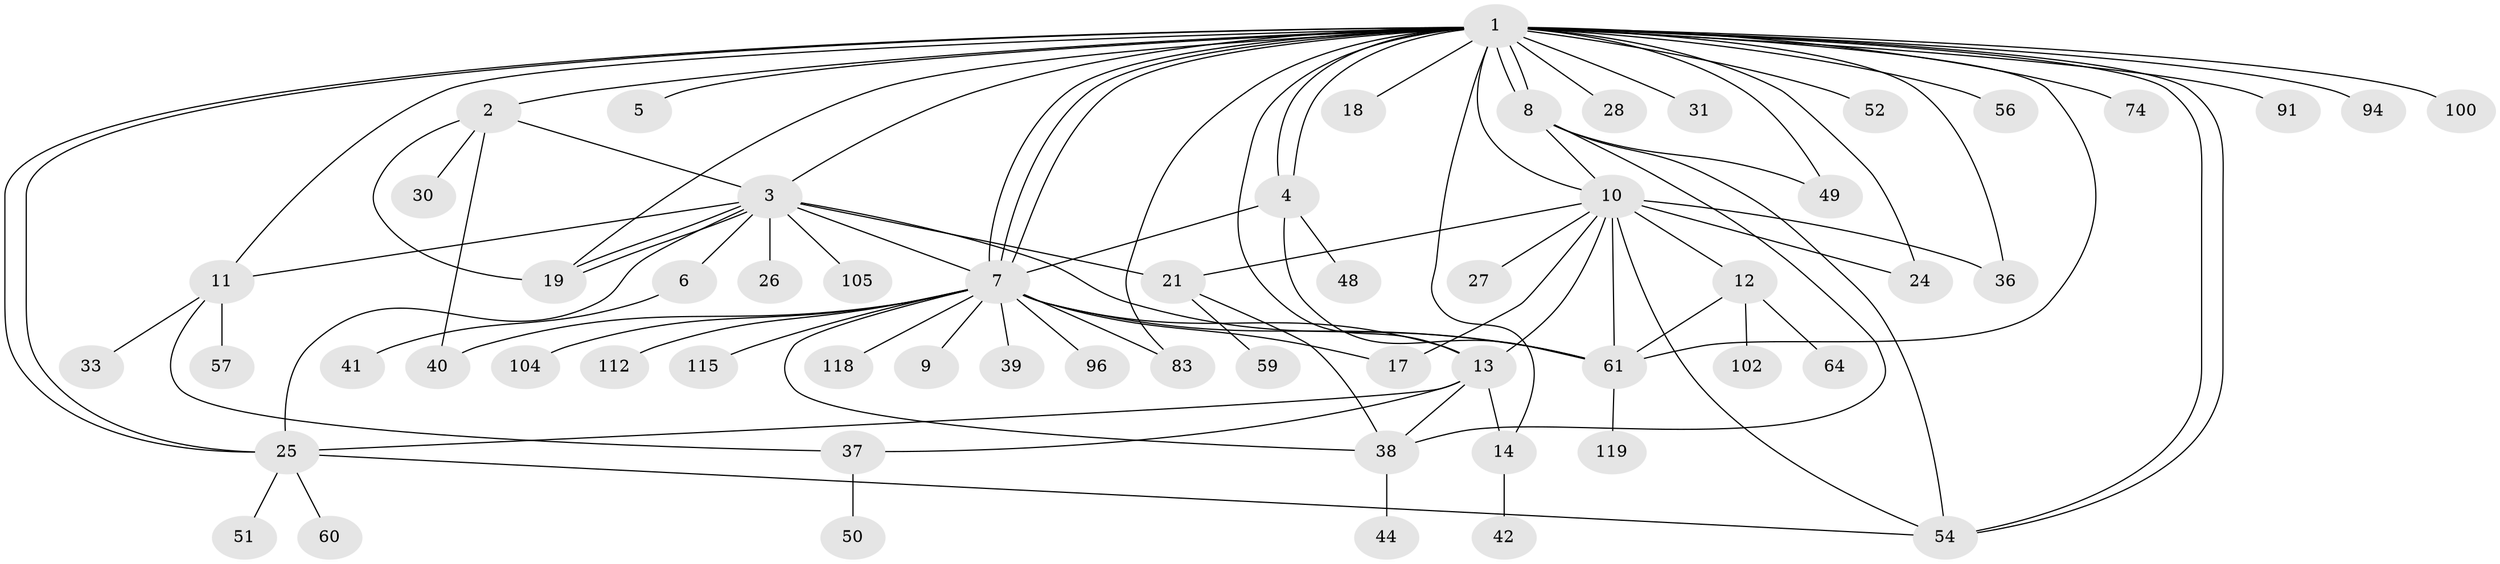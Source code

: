// original degree distribution, {34: 0.008403361344537815, 5: 0.058823529411764705, 12: 0.008403361344537815, 7: 0.008403361344537815, 2: 0.11764705882352941, 20: 0.008403361344537815, 9: 0.01680672268907563, 1: 0.5630252100840336, 14: 0.008403361344537815, 3: 0.1092436974789916, 6: 0.008403361344537815, 4: 0.08403361344537816}
// Generated by graph-tools (version 1.1) at 2025/14/03/09/25 04:14:38]
// undirected, 59 vertices, 96 edges
graph export_dot {
graph [start="1"]
  node [color=gray90,style=filled];
  1;
  2;
  3;
  4 [super="+29+81"];
  5 [super="+67"];
  6;
  7;
  8 [super="+76+87+97"];
  9;
  10 [super="+70+113+72+68+15+43+20"];
  11;
  12 [super="+47"];
  13 [super="+22+78+62"];
  14 [super="+16+34"];
  17 [super="+75"];
  18;
  19 [super="+114+86+69"];
  21 [super="+23"];
  24 [super="+117"];
  25 [super="+32+63"];
  26;
  27;
  28;
  30;
  31;
  33;
  36 [super="+93"];
  37 [super="+71"];
  38 [super="+53+65"];
  39;
  40;
  41;
  42;
  44;
  48;
  49 [super="+55"];
  50;
  51 [super="+108"];
  52;
  54 [super="+73+66"];
  56;
  57;
  59 [super="+107"];
  60;
  61 [super="+79"];
  64;
  74;
  83 [super="+95"];
  91;
  94;
  96;
  100;
  102;
  104;
  105;
  112;
  115;
  118;
  119;
  1 -- 2;
  1 -- 3;
  1 -- 4;
  1 -- 4;
  1 -- 5;
  1 -- 7;
  1 -- 7;
  1 -- 7;
  1 -- 8;
  1 -- 8;
  1 -- 10;
  1 -- 11;
  1 -- 13;
  1 -- 14;
  1 -- 18;
  1 -- 24;
  1 -- 25;
  1 -- 25;
  1 -- 28;
  1 -- 31;
  1 -- 36;
  1 -- 49;
  1 -- 52;
  1 -- 54;
  1 -- 54;
  1 -- 56;
  1 -- 74;
  1 -- 83;
  1 -- 91;
  1 -- 94;
  1 -- 100;
  1 -- 19;
  1 -- 61 [weight=2];
  2 -- 3;
  2 -- 19;
  2 -- 30;
  2 -- 40;
  3 -- 6;
  3 -- 7;
  3 -- 11;
  3 -- 19;
  3 -- 19;
  3 -- 21;
  3 -- 26;
  3 -- 105;
  3 -- 25;
  3 -- 61;
  4 -- 7 [weight=2];
  4 -- 48;
  4 -- 61;
  6 -- 41;
  7 -- 9;
  7 -- 17;
  7 -- 39;
  7 -- 40;
  7 -- 83;
  7 -- 96;
  7 -- 104;
  7 -- 112;
  7 -- 115;
  7 -- 118;
  7 -- 38;
  7 -- 13 [weight=2];
  7 -- 61;
  8 -- 10;
  8 -- 49;
  8 -- 54;
  8 -- 38;
  10 -- 12;
  10 -- 17;
  10 -- 27;
  10 -- 61 [weight=2];
  10 -- 24;
  10 -- 54;
  10 -- 36;
  10 -- 21;
  10 -- 13;
  11 -- 33;
  11 -- 37;
  11 -- 57;
  12 -- 64;
  12 -- 102;
  12 -- 61;
  13 -- 37;
  13 -- 38;
  13 -- 25;
  13 -- 14;
  14 -- 42;
  21 -- 38;
  21 -- 59;
  25 -- 51;
  25 -- 54;
  25 -- 60;
  37 -- 50;
  38 -- 44;
  61 -- 119;
}
